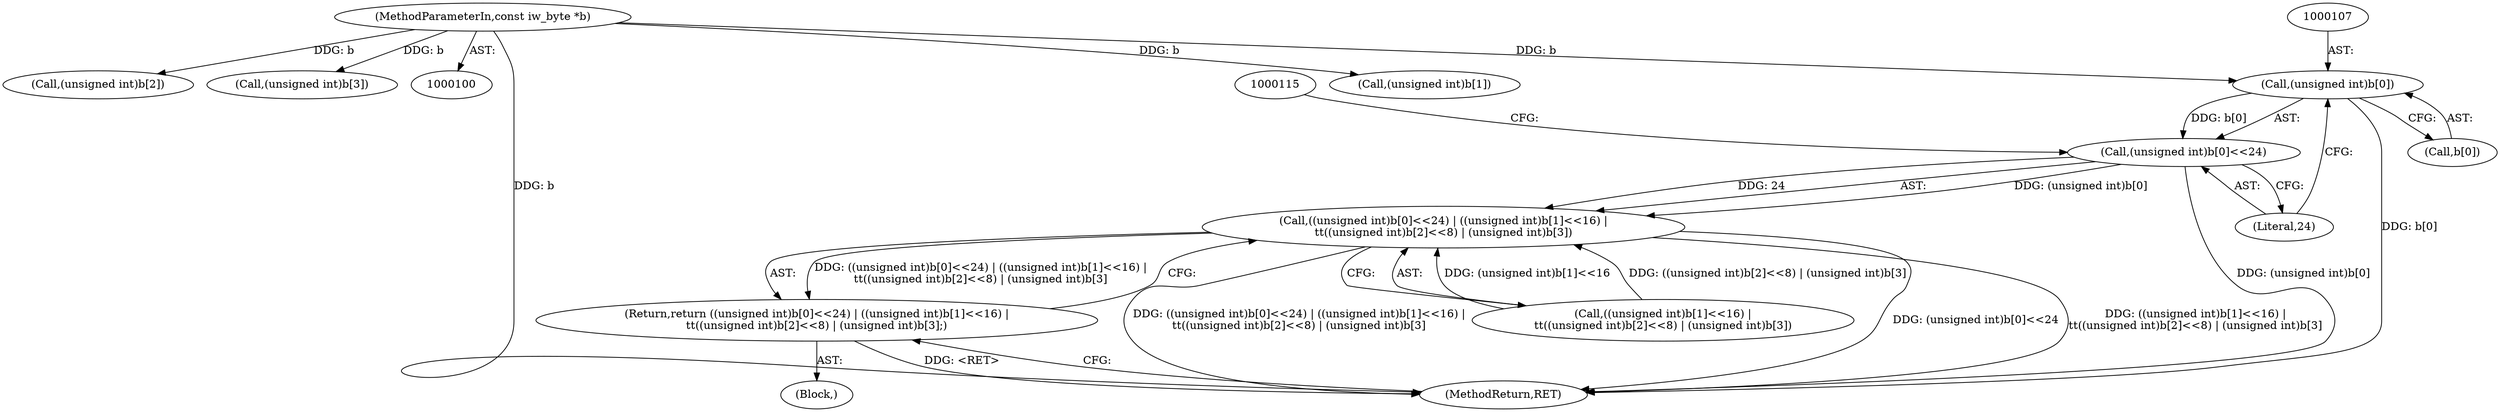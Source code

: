 digraph "0_imageworsener_a00183107d4b84bc8a714290e824ca9c68dac738_4@array" {
"1000106" [label="(Call,(unsigned int)b[0])"];
"1000101" [label="(MethodParameterIn,const iw_byte *b)"];
"1000105" [label="(Call,(unsigned int)b[0]<<24)"];
"1000104" [label="(Call,((unsigned int)b[0]<<24) | ((unsigned int)b[1]<<16) |\n\t\t((unsigned int)b[2]<<8) | (unsigned int)b[3])"];
"1000103" [label="(Return,return ((unsigned int)b[0]<<24) | ((unsigned int)b[1]<<16) |\n\t\t((unsigned int)b[2]<<8) | (unsigned int)b[3];)"];
"1000133" [label="(MethodReturn,RET)"];
"1000101" [label="(MethodParameterIn,const iw_byte *b)"];
"1000114" [label="(Call,(unsigned int)b[1])"];
"1000122" [label="(Call,(unsigned int)b[2])"];
"1000104" [label="(Call,((unsigned int)b[0]<<24) | ((unsigned int)b[1]<<16) |\n\t\t((unsigned int)b[2]<<8) | (unsigned int)b[3])"];
"1000112" [label="(Call,((unsigned int)b[1]<<16) |\n\t\t((unsigned int)b[2]<<8) | (unsigned int)b[3])"];
"1000111" [label="(Literal,24)"];
"1000105" [label="(Call,(unsigned int)b[0]<<24)"];
"1000106" [label="(Call,(unsigned int)b[0])"];
"1000108" [label="(Call,b[0])"];
"1000128" [label="(Call,(unsigned int)b[3])"];
"1000103" [label="(Return,return ((unsigned int)b[0]<<24) | ((unsigned int)b[1]<<16) |\n\t\t((unsigned int)b[2]<<8) | (unsigned int)b[3];)"];
"1000102" [label="(Block,)"];
"1000106" -> "1000105"  [label="AST: "];
"1000106" -> "1000108"  [label="CFG: "];
"1000107" -> "1000106"  [label="AST: "];
"1000108" -> "1000106"  [label="AST: "];
"1000111" -> "1000106"  [label="CFG: "];
"1000106" -> "1000133"  [label="DDG: b[0]"];
"1000106" -> "1000105"  [label="DDG: b[0]"];
"1000101" -> "1000106"  [label="DDG: b"];
"1000101" -> "1000100"  [label="AST: "];
"1000101" -> "1000133"  [label="DDG: b"];
"1000101" -> "1000114"  [label="DDG: b"];
"1000101" -> "1000122"  [label="DDG: b"];
"1000101" -> "1000128"  [label="DDG: b"];
"1000105" -> "1000104"  [label="AST: "];
"1000105" -> "1000111"  [label="CFG: "];
"1000111" -> "1000105"  [label="AST: "];
"1000115" -> "1000105"  [label="CFG: "];
"1000105" -> "1000133"  [label="DDG: (unsigned int)b[0]"];
"1000105" -> "1000104"  [label="DDG: (unsigned int)b[0]"];
"1000105" -> "1000104"  [label="DDG: 24"];
"1000104" -> "1000103"  [label="AST: "];
"1000104" -> "1000112"  [label="CFG: "];
"1000112" -> "1000104"  [label="AST: "];
"1000103" -> "1000104"  [label="CFG: "];
"1000104" -> "1000133"  [label="DDG: ((unsigned int)b[0]<<24) | ((unsigned int)b[1]<<16) |\n\t\t((unsigned int)b[2]<<8) | (unsigned int)b[3]"];
"1000104" -> "1000133"  [label="DDG: (unsigned int)b[0]<<24"];
"1000104" -> "1000133"  [label="DDG: ((unsigned int)b[1]<<16) |\n\t\t((unsigned int)b[2]<<8) | (unsigned int)b[3]"];
"1000104" -> "1000103"  [label="DDG: ((unsigned int)b[0]<<24) | ((unsigned int)b[1]<<16) |\n\t\t((unsigned int)b[2]<<8) | (unsigned int)b[3]"];
"1000112" -> "1000104"  [label="DDG: (unsigned int)b[1]<<16"];
"1000112" -> "1000104"  [label="DDG: ((unsigned int)b[2]<<8) | (unsigned int)b[3]"];
"1000103" -> "1000102"  [label="AST: "];
"1000133" -> "1000103"  [label="CFG: "];
"1000103" -> "1000133"  [label="DDG: <RET>"];
}
